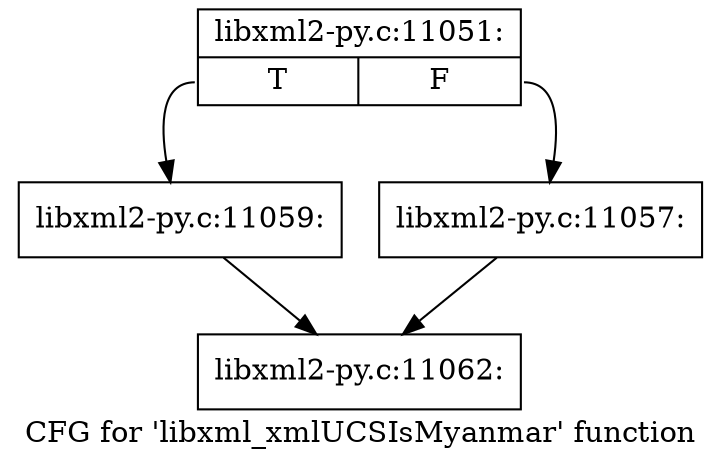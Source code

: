 digraph "CFG for 'libxml_xmlUCSIsMyanmar' function" {
	label="CFG for 'libxml_xmlUCSIsMyanmar' function";

	Node0x4608a20 [shape=record,label="{libxml2-py.c:11051:|{<s0>T|<s1>F}}"];
	Node0x4608a20:s0 -> Node0x4609a50;
	Node0x4608a20:s1 -> Node0x4609a00;
	Node0x4609a00 [shape=record,label="{libxml2-py.c:11057:}"];
	Node0x4609a00 -> Node0x46082b0;
	Node0x4609a50 [shape=record,label="{libxml2-py.c:11059:}"];
	Node0x4609a50 -> Node0x46082b0;
	Node0x46082b0 [shape=record,label="{libxml2-py.c:11062:}"];
}
